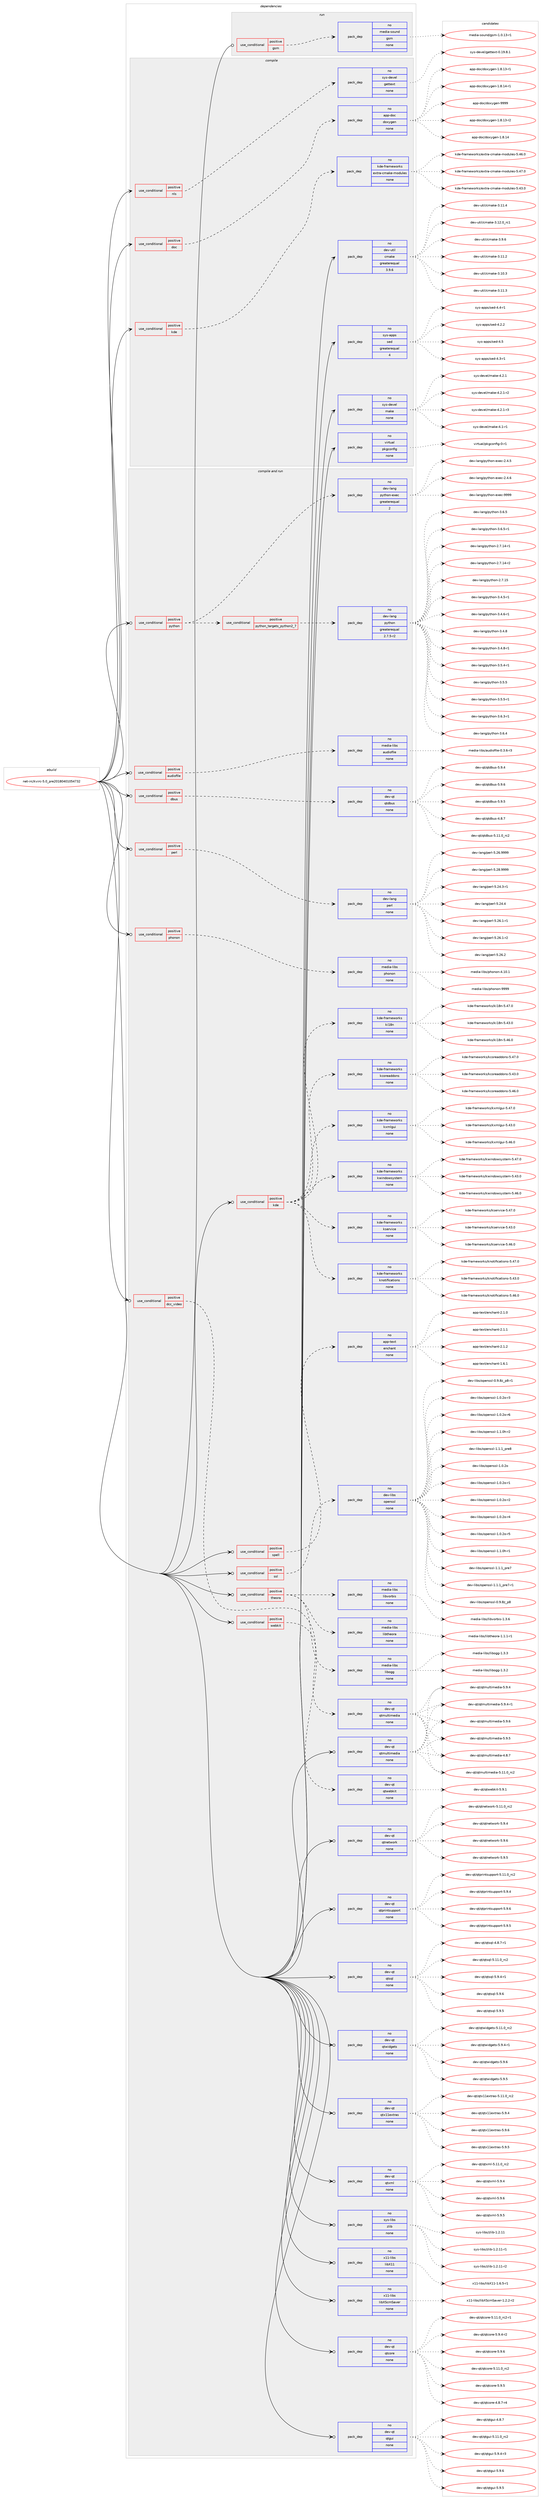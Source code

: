 digraph prolog {

# *************
# Graph options
# *************

newrank=true;
concentrate=true;
compound=true;
graph [rankdir=LR,fontname=Helvetica,fontsize=10,ranksep=1.5];#, ranksep=2.5, nodesep=0.2];
edge  [arrowhead=vee];
node  [fontname=Helvetica,fontsize=10];

# **********
# The ebuild
# **********

subgraph cluster_leftcol {
color=gray;
rank=same;
label=<<i>ebuild</i>>;
id [label="net-irc/kvirc-5.0_pre20180401054732", color=red, width=4, href="../net-irc/kvirc-5.0_pre20180401054732.svg"];
}

# ****************
# The dependencies
# ****************

subgraph cluster_midcol {
color=gray;
label=<<i>dependencies</i>>;
subgraph cluster_compile {
fillcolor="#eeeeee";
style=filled;
label=<<i>compile</i>>;
subgraph cond13 {
dependency52 [label=<<TABLE BORDER="0" CELLBORDER="1" CELLSPACING="0" CELLPADDING="4"><TR><TD ROWSPAN="3" CELLPADDING="10">use_conditional</TD></TR><TR><TD>positive</TD></TR><TR><TD>doc</TD></TR></TABLE>>, shape=none, color=red];
subgraph pack40 {
dependency53 [label=<<TABLE BORDER="0" CELLBORDER="1" CELLSPACING="0" CELLPADDING="4" WIDTH="220"><TR><TD ROWSPAN="6" CELLPADDING="30">pack_dep</TD></TR><TR><TD WIDTH="110">no</TD></TR><TR><TD>app-doc</TD></TR><TR><TD>doxygen</TD></TR><TR><TD>none</TD></TR><TR><TD></TD></TR></TABLE>>, shape=none, color=blue];
}
dependency52:e -> dependency53:w [weight=20,style="dashed",arrowhead="vee"];
}
id:e -> dependency52:w [weight=20,style="solid",arrowhead="vee"];
subgraph cond14 {
dependency54 [label=<<TABLE BORDER="0" CELLBORDER="1" CELLSPACING="0" CELLPADDING="4"><TR><TD ROWSPAN="3" CELLPADDING="10">use_conditional</TD></TR><TR><TD>positive</TD></TR><TR><TD>kde</TD></TR></TABLE>>, shape=none, color=red];
subgraph pack41 {
dependency55 [label=<<TABLE BORDER="0" CELLBORDER="1" CELLSPACING="0" CELLPADDING="4" WIDTH="220"><TR><TD ROWSPAN="6" CELLPADDING="30">pack_dep</TD></TR><TR><TD WIDTH="110">no</TD></TR><TR><TD>kde-frameworks</TD></TR><TR><TD>extra-cmake-modules</TD></TR><TR><TD>none</TD></TR><TR><TD></TD></TR></TABLE>>, shape=none, color=blue];
}
dependency54:e -> dependency55:w [weight=20,style="dashed",arrowhead="vee"];
}
id:e -> dependency54:w [weight=20,style="solid",arrowhead="vee"];
subgraph cond15 {
dependency56 [label=<<TABLE BORDER="0" CELLBORDER="1" CELLSPACING="0" CELLPADDING="4"><TR><TD ROWSPAN="3" CELLPADDING="10">use_conditional</TD></TR><TR><TD>positive</TD></TR><TR><TD>nls</TD></TR></TABLE>>, shape=none, color=red];
subgraph pack42 {
dependency57 [label=<<TABLE BORDER="0" CELLBORDER="1" CELLSPACING="0" CELLPADDING="4" WIDTH="220"><TR><TD ROWSPAN="6" CELLPADDING="30">pack_dep</TD></TR><TR><TD WIDTH="110">no</TD></TR><TR><TD>sys-devel</TD></TR><TR><TD>gettext</TD></TR><TR><TD>none</TD></TR><TR><TD></TD></TR></TABLE>>, shape=none, color=blue];
}
dependency56:e -> dependency57:w [weight=20,style="dashed",arrowhead="vee"];
}
id:e -> dependency56:w [weight=20,style="solid",arrowhead="vee"];
subgraph pack43 {
dependency58 [label=<<TABLE BORDER="0" CELLBORDER="1" CELLSPACING="0" CELLPADDING="4" WIDTH="220"><TR><TD ROWSPAN="6" CELLPADDING="30">pack_dep</TD></TR><TR><TD WIDTH="110">no</TD></TR><TR><TD>dev-util</TD></TR><TR><TD>cmake</TD></TR><TR><TD>greaterequal</TD></TR><TR><TD>3.9.6</TD></TR></TABLE>>, shape=none, color=blue];
}
id:e -> dependency58:w [weight=20,style="solid",arrowhead="vee"];
subgraph pack44 {
dependency59 [label=<<TABLE BORDER="0" CELLBORDER="1" CELLSPACING="0" CELLPADDING="4" WIDTH="220"><TR><TD ROWSPAN="6" CELLPADDING="30">pack_dep</TD></TR><TR><TD WIDTH="110">no</TD></TR><TR><TD>sys-apps</TD></TR><TR><TD>sed</TD></TR><TR><TD>greaterequal</TD></TR><TR><TD>4</TD></TR></TABLE>>, shape=none, color=blue];
}
id:e -> dependency59:w [weight=20,style="solid",arrowhead="vee"];
subgraph pack45 {
dependency60 [label=<<TABLE BORDER="0" CELLBORDER="1" CELLSPACING="0" CELLPADDING="4" WIDTH="220"><TR><TD ROWSPAN="6" CELLPADDING="30">pack_dep</TD></TR><TR><TD WIDTH="110">no</TD></TR><TR><TD>sys-devel</TD></TR><TR><TD>make</TD></TR><TR><TD>none</TD></TR><TR><TD></TD></TR></TABLE>>, shape=none, color=blue];
}
id:e -> dependency60:w [weight=20,style="solid",arrowhead="vee"];
subgraph pack46 {
dependency61 [label=<<TABLE BORDER="0" CELLBORDER="1" CELLSPACING="0" CELLPADDING="4" WIDTH="220"><TR><TD ROWSPAN="6" CELLPADDING="30">pack_dep</TD></TR><TR><TD WIDTH="110">no</TD></TR><TR><TD>virtual</TD></TR><TR><TD>pkgconfig</TD></TR><TR><TD>none</TD></TR><TR><TD></TD></TR></TABLE>>, shape=none, color=blue];
}
id:e -> dependency61:w [weight=20,style="solid",arrowhead="vee"];
}
subgraph cluster_compileandrun {
fillcolor="#eeeeee";
style=filled;
label=<<i>compile and run</i>>;
subgraph cond16 {
dependency62 [label=<<TABLE BORDER="0" CELLBORDER="1" CELLSPACING="0" CELLPADDING="4"><TR><TD ROWSPAN="3" CELLPADDING="10">use_conditional</TD></TR><TR><TD>positive</TD></TR><TR><TD>audiofile</TD></TR></TABLE>>, shape=none, color=red];
subgraph pack47 {
dependency63 [label=<<TABLE BORDER="0" CELLBORDER="1" CELLSPACING="0" CELLPADDING="4" WIDTH="220"><TR><TD ROWSPAN="6" CELLPADDING="30">pack_dep</TD></TR><TR><TD WIDTH="110">no</TD></TR><TR><TD>media-libs</TD></TR><TR><TD>audiofile</TD></TR><TR><TD>none</TD></TR><TR><TD></TD></TR></TABLE>>, shape=none, color=blue];
}
dependency62:e -> dependency63:w [weight=20,style="dashed",arrowhead="vee"];
}
id:e -> dependency62:w [weight=20,style="solid",arrowhead="odotvee"];
subgraph cond17 {
dependency64 [label=<<TABLE BORDER="0" CELLBORDER="1" CELLSPACING="0" CELLPADDING="4"><TR><TD ROWSPAN="3" CELLPADDING="10">use_conditional</TD></TR><TR><TD>positive</TD></TR><TR><TD>dbus</TD></TR></TABLE>>, shape=none, color=red];
subgraph pack48 {
dependency65 [label=<<TABLE BORDER="0" CELLBORDER="1" CELLSPACING="0" CELLPADDING="4" WIDTH="220"><TR><TD ROWSPAN="6" CELLPADDING="30">pack_dep</TD></TR><TR><TD WIDTH="110">no</TD></TR><TR><TD>dev-qt</TD></TR><TR><TD>qtdbus</TD></TR><TR><TD>none</TD></TR><TR><TD></TD></TR></TABLE>>, shape=none, color=blue];
}
dependency64:e -> dependency65:w [weight=20,style="dashed",arrowhead="vee"];
}
id:e -> dependency64:w [weight=20,style="solid",arrowhead="odotvee"];
subgraph cond18 {
dependency66 [label=<<TABLE BORDER="0" CELLBORDER="1" CELLSPACING="0" CELLPADDING="4"><TR><TD ROWSPAN="3" CELLPADDING="10">use_conditional</TD></TR><TR><TD>positive</TD></TR><TR><TD>dcc_video</TD></TR></TABLE>>, shape=none, color=red];
subgraph pack49 {
dependency67 [label=<<TABLE BORDER="0" CELLBORDER="1" CELLSPACING="0" CELLPADDING="4" WIDTH="220"><TR><TD ROWSPAN="6" CELLPADDING="30">pack_dep</TD></TR><TR><TD WIDTH="110">no</TD></TR><TR><TD>dev-qt</TD></TR><TR><TD>qtmultimedia</TD></TR><TR><TD>none</TD></TR><TR><TD></TD></TR></TABLE>>, shape=none, color=blue];
}
dependency66:e -> dependency67:w [weight=20,style="dashed",arrowhead="vee"];
}
id:e -> dependency66:w [weight=20,style="solid",arrowhead="odotvee"];
subgraph cond19 {
dependency68 [label=<<TABLE BORDER="0" CELLBORDER="1" CELLSPACING="0" CELLPADDING="4"><TR><TD ROWSPAN="3" CELLPADDING="10">use_conditional</TD></TR><TR><TD>positive</TD></TR><TR><TD>kde</TD></TR></TABLE>>, shape=none, color=red];
subgraph pack50 {
dependency69 [label=<<TABLE BORDER="0" CELLBORDER="1" CELLSPACING="0" CELLPADDING="4" WIDTH="220"><TR><TD ROWSPAN="6" CELLPADDING="30">pack_dep</TD></TR><TR><TD WIDTH="110">no</TD></TR><TR><TD>kde-frameworks</TD></TR><TR><TD>kcoreaddons</TD></TR><TR><TD>none</TD></TR><TR><TD></TD></TR></TABLE>>, shape=none, color=blue];
}
dependency68:e -> dependency69:w [weight=20,style="dashed",arrowhead="vee"];
subgraph pack51 {
dependency70 [label=<<TABLE BORDER="0" CELLBORDER="1" CELLSPACING="0" CELLPADDING="4" WIDTH="220"><TR><TD ROWSPAN="6" CELLPADDING="30">pack_dep</TD></TR><TR><TD WIDTH="110">no</TD></TR><TR><TD>kde-frameworks</TD></TR><TR><TD>ki18n</TD></TR><TR><TD>none</TD></TR><TR><TD></TD></TR></TABLE>>, shape=none, color=blue];
}
dependency68:e -> dependency70:w [weight=20,style="dashed",arrowhead="vee"];
subgraph pack52 {
dependency71 [label=<<TABLE BORDER="0" CELLBORDER="1" CELLSPACING="0" CELLPADDING="4" WIDTH="220"><TR><TD ROWSPAN="6" CELLPADDING="30">pack_dep</TD></TR><TR><TD WIDTH="110">no</TD></TR><TR><TD>kde-frameworks</TD></TR><TR><TD>knotifications</TD></TR><TR><TD>none</TD></TR><TR><TD></TD></TR></TABLE>>, shape=none, color=blue];
}
dependency68:e -> dependency71:w [weight=20,style="dashed",arrowhead="vee"];
subgraph pack53 {
dependency72 [label=<<TABLE BORDER="0" CELLBORDER="1" CELLSPACING="0" CELLPADDING="4" WIDTH="220"><TR><TD ROWSPAN="6" CELLPADDING="30">pack_dep</TD></TR><TR><TD WIDTH="110">no</TD></TR><TR><TD>kde-frameworks</TD></TR><TR><TD>kservice</TD></TR><TR><TD>none</TD></TR><TR><TD></TD></TR></TABLE>>, shape=none, color=blue];
}
dependency68:e -> dependency72:w [weight=20,style="dashed",arrowhead="vee"];
subgraph pack54 {
dependency73 [label=<<TABLE BORDER="0" CELLBORDER="1" CELLSPACING="0" CELLPADDING="4" WIDTH="220"><TR><TD ROWSPAN="6" CELLPADDING="30">pack_dep</TD></TR><TR><TD WIDTH="110">no</TD></TR><TR><TD>kde-frameworks</TD></TR><TR><TD>kwindowsystem</TD></TR><TR><TD>none</TD></TR><TR><TD></TD></TR></TABLE>>, shape=none, color=blue];
}
dependency68:e -> dependency73:w [weight=20,style="dashed",arrowhead="vee"];
subgraph pack55 {
dependency74 [label=<<TABLE BORDER="0" CELLBORDER="1" CELLSPACING="0" CELLPADDING="4" WIDTH="220"><TR><TD ROWSPAN="6" CELLPADDING="30">pack_dep</TD></TR><TR><TD WIDTH="110">no</TD></TR><TR><TD>kde-frameworks</TD></TR><TR><TD>kxmlgui</TD></TR><TR><TD>none</TD></TR><TR><TD></TD></TR></TABLE>>, shape=none, color=blue];
}
dependency68:e -> dependency74:w [weight=20,style="dashed",arrowhead="vee"];
}
id:e -> dependency68:w [weight=20,style="solid",arrowhead="odotvee"];
subgraph cond20 {
dependency75 [label=<<TABLE BORDER="0" CELLBORDER="1" CELLSPACING="0" CELLPADDING="4"><TR><TD ROWSPAN="3" CELLPADDING="10">use_conditional</TD></TR><TR><TD>positive</TD></TR><TR><TD>perl</TD></TR></TABLE>>, shape=none, color=red];
subgraph pack56 {
dependency76 [label=<<TABLE BORDER="0" CELLBORDER="1" CELLSPACING="0" CELLPADDING="4" WIDTH="220"><TR><TD ROWSPAN="6" CELLPADDING="30">pack_dep</TD></TR><TR><TD WIDTH="110">no</TD></TR><TR><TD>dev-lang</TD></TR><TR><TD>perl</TD></TR><TR><TD>none</TD></TR><TR><TD></TD></TR></TABLE>>, shape=none, color=blue];
}
dependency75:e -> dependency76:w [weight=20,style="dashed",arrowhead="vee"];
}
id:e -> dependency75:w [weight=20,style="solid",arrowhead="odotvee"];
subgraph cond21 {
dependency77 [label=<<TABLE BORDER="0" CELLBORDER="1" CELLSPACING="0" CELLPADDING="4"><TR><TD ROWSPAN="3" CELLPADDING="10">use_conditional</TD></TR><TR><TD>positive</TD></TR><TR><TD>phonon</TD></TR></TABLE>>, shape=none, color=red];
subgraph pack57 {
dependency78 [label=<<TABLE BORDER="0" CELLBORDER="1" CELLSPACING="0" CELLPADDING="4" WIDTH="220"><TR><TD ROWSPAN="6" CELLPADDING="30">pack_dep</TD></TR><TR><TD WIDTH="110">no</TD></TR><TR><TD>media-libs</TD></TR><TR><TD>phonon</TD></TR><TR><TD>none</TD></TR><TR><TD></TD></TR></TABLE>>, shape=none, color=blue];
}
dependency77:e -> dependency78:w [weight=20,style="dashed",arrowhead="vee"];
}
id:e -> dependency77:w [weight=20,style="solid",arrowhead="odotvee"];
subgraph cond22 {
dependency79 [label=<<TABLE BORDER="0" CELLBORDER="1" CELLSPACING="0" CELLPADDING="4"><TR><TD ROWSPAN="3" CELLPADDING="10">use_conditional</TD></TR><TR><TD>positive</TD></TR><TR><TD>python</TD></TR></TABLE>>, shape=none, color=red];
subgraph cond23 {
dependency80 [label=<<TABLE BORDER="0" CELLBORDER="1" CELLSPACING="0" CELLPADDING="4"><TR><TD ROWSPAN="3" CELLPADDING="10">use_conditional</TD></TR><TR><TD>positive</TD></TR><TR><TD>python_targets_python2_7</TD></TR></TABLE>>, shape=none, color=red];
subgraph pack58 {
dependency81 [label=<<TABLE BORDER="0" CELLBORDER="1" CELLSPACING="0" CELLPADDING="4" WIDTH="220"><TR><TD ROWSPAN="6" CELLPADDING="30">pack_dep</TD></TR><TR><TD WIDTH="110">no</TD></TR><TR><TD>dev-lang</TD></TR><TR><TD>python</TD></TR><TR><TD>greaterequal</TD></TR><TR><TD>2.7.5-r2</TD></TR></TABLE>>, shape=none, color=blue];
}
dependency80:e -> dependency81:w [weight=20,style="dashed",arrowhead="vee"];
}
dependency79:e -> dependency80:w [weight=20,style="dashed",arrowhead="vee"];
subgraph pack59 {
dependency82 [label=<<TABLE BORDER="0" CELLBORDER="1" CELLSPACING="0" CELLPADDING="4" WIDTH="220"><TR><TD ROWSPAN="6" CELLPADDING="30">pack_dep</TD></TR><TR><TD WIDTH="110">no</TD></TR><TR><TD>dev-lang</TD></TR><TR><TD>python-exec</TD></TR><TR><TD>greaterequal</TD></TR><TR><TD>2</TD></TR></TABLE>>, shape=none, color=blue];
}
dependency79:e -> dependency82:w [weight=20,style="dashed",arrowhead="vee"];
}
id:e -> dependency79:w [weight=20,style="solid",arrowhead="odotvee"];
subgraph cond24 {
dependency83 [label=<<TABLE BORDER="0" CELLBORDER="1" CELLSPACING="0" CELLPADDING="4"><TR><TD ROWSPAN="3" CELLPADDING="10">use_conditional</TD></TR><TR><TD>positive</TD></TR><TR><TD>spell</TD></TR></TABLE>>, shape=none, color=red];
subgraph pack60 {
dependency84 [label=<<TABLE BORDER="0" CELLBORDER="1" CELLSPACING="0" CELLPADDING="4" WIDTH="220"><TR><TD ROWSPAN="6" CELLPADDING="30">pack_dep</TD></TR><TR><TD WIDTH="110">no</TD></TR><TR><TD>app-text</TD></TR><TR><TD>enchant</TD></TR><TR><TD>none</TD></TR><TR><TD></TD></TR></TABLE>>, shape=none, color=blue];
}
dependency83:e -> dependency84:w [weight=20,style="dashed",arrowhead="vee"];
}
id:e -> dependency83:w [weight=20,style="solid",arrowhead="odotvee"];
subgraph cond25 {
dependency85 [label=<<TABLE BORDER="0" CELLBORDER="1" CELLSPACING="0" CELLPADDING="4"><TR><TD ROWSPAN="3" CELLPADDING="10">use_conditional</TD></TR><TR><TD>positive</TD></TR><TR><TD>ssl</TD></TR></TABLE>>, shape=none, color=red];
subgraph pack61 {
dependency86 [label=<<TABLE BORDER="0" CELLBORDER="1" CELLSPACING="0" CELLPADDING="4" WIDTH="220"><TR><TD ROWSPAN="6" CELLPADDING="30">pack_dep</TD></TR><TR><TD WIDTH="110">no</TD></TR><TR><TD>dev-libs</TD></TR><TR><TD>openssl</TD></TR><TR><TD>none</TD></TR><TR><TD></TD></TR></TABLE>>, shape=none, color=blue];
}
dependency85:e -> dependency86:w [weight=20,style="dashed",arrowhead="vee"];
}
id:e -> dependency85:w [weight=20,style="solid",arrowhead="odotvee"];
subgraph cond26 {
dependency87 [label=<<TABLE BORDER="0" CELLBORDER="1" CELLSPACING="0" CELLPADDING="4"><TR><TD ROWSPAN="3" CELLPADDING="10">use_conditional</TD></TR><TR><TD>positive</TD></TR><TR><TD>theora</TD></TR></TABLE>>, shape=none, color=red];
subgraph pack62 {
dependency88 [label=<<TABLE BORDER="0" CELLBORDER="1" CELLSPACING="0" CELLPADDING="4" WIDTH="220"><TR><TD ROWSPAN="6" CELLPADDING="30">pack_dep</TD></TR><TR><TD WIDTH="110">no</TD></TR><TR><TD>media-libs</TD></TR><TR><TD>libogg</TD></TR><TR><TD>none</TD></TR><TR><TD></TD></TR></TABLE>>, shape=none, color=blue];
}
dependency87:e -> dependency88:w [weight=20,style="dashed",arrowhead="vee"];
subgraph pack63 {
dependency89 [label=<<TABLE BORDER="0" CELLBORDER="1" CELLSPACING="0" CELLPADDING="4" WIDTH="220"><TR><TD ROWSPAN="6" CELLPADDING="30">pack_dep</TD></TR><TR><TD WIDTH="110">no</TD></TR><TR><TD>media-libs</TD></TR><TR><TD>libtheora</TD></TR><TR><TD>none</TD></TR><TR><TD></TD></TR></TABLE>>, shape=none, color=blue];
}
dependency87:e -> dependency89:w [weight=20,style="dashed",arrowhead="vee"];
subgraph pack64 {
dependency90 [label=<<TABLE BORDER="0" CELLBORDER="1" CELLSPACING="0" CELLPADDING="4" WIDTH="220"><TR><TD ROWSPAN="6" CELLPADDING="30">pack_dep</TD></TR><TR><TD WIDTH="110">no</TD></TR><TR><TD>media-libs</TD></TR><TR><TD>libvorbis</TD></TR><TR><TD>none</TD></TR><TR><TD></TD></TR></TABLE>>, shape=none, color=blue];
}
dependency87:e -> dependency90:w [weight=20,style="dashed",arrowhead="vee"];
}
id:e -> dependency87:w [weight=20,style="solid",arrowhead="odotvee"];
subgraph cond27 {
dependency91 [label=<<TABLE BORDER="0" CELLBORDER="1" CELLSPACING="0" CELLPADDING="4"><TR><TD ROWSPAN="3" CELLPADDING="10">use_conditional</TD></TR><TR><TD>positive</TD></TR><TR><TD>webkit</TD></TR></TABLE>>, shape=none, color=red];
subgraph pack65 {
dependency92 [label=<<TABLE BORDER="0" CELLBORDER="1" CELLSPACING="0" CELLPADDING="4" WIDTH="220"><TR><TD ROWSPAN="6" CELLPADDING="30">pack_dep</TD></TR><TR><TD WIDTH="110">no</TD></TR><TR><TD>dev-qt</TD></TR><TR><TD>qtwebkit</TD></TR><TR><TD>none</TD></TR><TR><TD></TD></TR></TABLE>>, shape=none, color=blue];
}
dependency91:e -> dependency92:w [weight=20,style="dashed",arrowhead="vee"];
}
id:e -> dependency91:w [weight=20,style="solid",arrowhead="odotvee"];
subgraph pack66 {
dependency93 [label=<<TABLE BORDER="0" CELLBORDER="1" CELLSPACING="0" CELLPADDING="4" WIDTH="220"><TR><TD ROWSPAN="6" CELLPADDING="30">pack_dep</TD></TR><TR><TD WIDTH="110">no</TD></TR><TR><TD>dev-qt</TD></TR><TR><TD>qtcore</TD></TR><TR><TD>none</TD></TR><TR><TD></TD></TR></TABLE>>, shape=none, color=blue];
}
id:e -> dependency93:w [weight=20,style="solid",arrowhead="odotvee"];
subgraph pack67 {
dependency94 [label=<<TABLE BORDER="0" CELLBORDER="1" CELLSPACING="0" CELLPADDING="4" WIDTH="220"><TR><TD ROWSPAN="6" CELLPADDING="30">pack_dep</TD></TR><TR><TD WIDTH="110">no</TD></TR><TR><TD>dev-qt</TD></TR><TR><TD>qtgui</TD></TR><TR><TD>none</TD></TR><TR><TD></TD></TR></TABLE>>, shape=none, color=blue];
}
id:e -> dependency94:w [weight=20,style="solid",arrowhead="odotvee"];
subgraph pack68 {
dependency95 [label=<<TABLE BORDER="0" CELLBORDER="1" CELLSPACING="0" CELLPADDING="4" WIDTH="220"><TR><TD ROWSPAN="6" CELLPADDING="30">pack_dep</TD></TR><TR><TD WIDTH="110">no</TD></TR><TR><TD>dev-qt</TD></TR><TR><TD>qtmultimedia</TD></TR><TR><TD>none</TD></TR><TR><TD></TD></TR></TABLE>>, shape=none, color=blue];
}
id:e -> dependency95:w [weight=20,style="solid",arrowhead="odotvee"];
subgraph pack69 {
dependency96 [label=<<TABLE BORDER="0" CELLBORDER="1" CELLSPACING="0" CELLPADDING="4" WIDTH="220"><TR><TD ROWSPAN="6" CELLPADDING="30">pack_dep</TD></TR><TR><TD WIDTH="110">no</TD></TR><TR><TD>dev-qt</TD></TR><TR><TD>qtnetwork</TD></TR><TR><TD>none</TD></TR><TR><TD></TD></TR></TABLE>>, shape=none, color=blue];
}
id:e -> dependency96:w [weight=20,style="solid",arrowhead="odotvee"];
subgraph pack70 {
dependency97 [label=<<TABLE BORDER="0" CELLBORDER="1" CELLSPACING="0" CELLPADDING="4" WIDTH="220"><TR><TD ROWSPAN="6" CELLPADDING="30">pack_dep</TD></TR><TR><TD WIDTH="110">no</TD></TR><TR><TD>dev-qt</TD></TR><TR><TD>qtprintsupport</TD></TR><TR><TD>none</TD></TR><TR><TD></TD></TR></TABLE>>, shape=none, color=blue];
}
id:e -> dependency97:w [weight=20,style="solid",arrowhead="odotvee"];
subgraph pack71 {
dependency98 [label=<<TABLE BORDER="0" CELLBORDER="1" CELLSPACING="0" CELLPADDING="4" WIDTH="220"><TR><TD ROWSPAN="6" CELLPADDING="30">pack_dep</TD></TR><TR><TD WIDTH="110">no</TD></TR><TR><TD>dev-qt</TD></TR><TR><TD>qtsql</TD></TR><TR><TD>none</TD></TR><TR><TD></TD></TR></TABLE>>, shape=none, color=blue];
}
id:e -> dependency98:w [weight=20,style="solid",arrowhead="odotvee"];
subgraph pack72 {
dependency99 [label=<<TABLE BORDER="0" CELLBORDER="1" CELLSPACING="0" CELLPADDING="4" WIDTH="220"><TR><TD ROWSPAN="6" CELLPADDING="30">pack_dep</TD></TR><TR><TD WIDTH="110">no</TD></TR><TR><TD>dev-qt</TD></TR><TR><TD>qtwidgets</TD></TR><TR><TD>none</TD></TR><TR><TD></TD></TR></TABLE>>, shape=none, color=blue];
}
id:e -> dependency99:w [weight=20,style="solid",arrowhead="odotvee"];
subgraph pack73 {
dependency100 [label=<<TABLE BORDER="0" CELLBORDER="1" CELLSPACING="0" CELLPADDING="4" WIDTH="220"><TR><TD ROWSPAN="6" CELLPADDING="30">pack_dep</TD></TR><TR><TD WIDTH="110">no</TD></TR><TR><TD>dev-qt</TD></TR><TR><TD>qtx11extras</TD></TR><TR><TD>none</TD></TR><TR><TD></TD></TR></TABLE>>, shape=none, color=blue];
}
id:e -> dependency100:w [weight=20,style="solid",arrowhead="odotvee"];
subgraph pack74 {
dependency101 [label=<<TABLE BORDER="0" CELLBORDER="1" CELLSPACING="0" CELLPADDING="4" WIDTH="220"><TR><TD ROWSPAN="6" CELLPADDING="30">pack_dep</TD></TR><TR><TD WIDTH="110">no</TD></TR><TR><TD>dev-qt</TD></TR><TR><TD>qtxml</TD></TR><TR><TD>none</TD></TR><TR><TD></TD></TR></TABLE>>, shape=none, color=blue];
}
id:e -> dependency101:w [weight=20,style="solid",arrowhead="odotvee"];
subgraph pack75 {
dependency102 [label=<<TABLE BORDER="0" CELLBORDER="1" CELLSPACING="0" CELLPADDING="4" WIDTH="220"><TR><TD ROWSPAN="6" CELLPADDING="30">pack_dep</TD></TR><TR><TD WIDTH="110">no</TD></TR><TR><TD>sys-libs</TD></TR><TR><TD>zlib</TD></TR><TR><TD>none</TD></TR><TR><TD></TD></TR></TABLE>>, shape=none, color=blue];
}
id:e -> dependency102:w [weight=20,style="solid",arrowhead="odotvee"];
subgraph pack76 {
dependency103 [label=<<TABLE BORDER="0" CELLBORDER="1" CELLSPACING="0" CELLPADDING="4" WIDTH="220"><TR><TD ROWSPAN="6" CELLPADDING="30">pack_dep</TD></TR><TR><TD WIDTH="110">no</TD></TR><TR><TD>x11-libs</TD></TR><TR><TD>libX11</TD></TR><TR><TD>none</TD></TR><TR><TD></TD></TR></TABLE>>, shape=none, color=blue];
}
id:e -> dependency103:w [weight=20,style="solid",arrowhead="odotvee"];
subgraph pack77 {
dependency104 [label=<<TABLE BORDER="0" CELLBORDER="1" CELLSPACING="0" CELLPADDING="4" WIDTH="220"><TR><TD ROWSPAN="6" CELLPADDING="30">pack_dep</TD></TR><TR><TD WIDTH="110">no</TD></TR><TR><TD>x11-libs</TD></TR><TR><TD>libXScrnSaver</TD></TR><TR><TD>none</TD></TR><TR><TD></TD></TR></TABLE>>, shape=none, color=blue];
}
id:e -> dependency104:w [weight=20,style="solid",arrowhead="odotvee"];
}
subgraph cluster_run {
fillcolor="#eeeeee";
style=filled;
label=<<i>run</i>>;
subgraph cond28 {
dependency105 [label=<<TABLE BORDER="0" CELLBORDER="1" CELLSPACING="0" CELLPADDING="4"><TR><TD ROWSPAN="3" CELLPADDING="10">use_conditional</TD></TR><TR><TD>positive</TD></TR><TR><TD>gsm</TD></TR></TABLE>>, shape=none, color=red];
subgraph pack78 {
dependency106 [label=<<TABLE BORDER="0" CELLBORDER="1" CELLSPACING="0" CELLPADDING="4" WIDTH="220"><TR><TD ROWSPAN="6" CELLPADDING="30">pack_dep</TD></TR><TR><TD WIDTH="110">no</TD></TR><TR><TD>media-sound</TD></TR><TR><TD>gsm</TD></TR><TR><TD>none</TD></TR><TR><TD></TD></TR></TABLE>>, shape=none, color=blue];
}
dependency105:e -> dependency106:w [weight=20,style="dashed",arrowhead="vee"];
}
id:e -> dependency105:w [weight=20,style="solid",arrowhead="odot"];
}
}

# **************
# The candidates
# **************

subgraph cluster_choices {
rank=same;
color=gray;
label=<<i>candidates</i>>;

subgraph choice40 {
color=black;
nodesep=1;
choice97112112451001119947100111120121103101110454946564649514511450 [label="app-doc/doxygen-1.8.13-r2", color=red, width=4,href="../app-doc/doxygen-1.8.13-r2.svg"];
choice9711211245100111994710011112012110310111045494656464952 [label="app-doc/doxygen-1.8.14", color=red, width=4,href="../app-doc/doxygen-1.8.14.svg"];
choice97112112451001119947100111120121103101110454946564649514511449 [label="app-doc/doxygen-1.8.13-r1", color=red, width=4,href="../app-doc/doxygen-1.8.13-r1.svg"];
choice97112112451001119947100111120121103101110454946564649524511449 [label="app-doc/doxygen-1.8.14-r1", color=red, width=4,href="../app-doc/doxygen-1.8.14-r1.svg"];
choice971121124510011199471001111201211031011104557575757 [label="app-doc/doxygen-9999", color=red, width=4,href="../app-doc/doxygen-9999.svg"];
dependency53:e -> choice97112112451001119947100111120121103101110454946564649514511450:w [style=dotted,weight="100"];
dependency53:e -> choice9711211245100111994710011112012110310111045494656464952:w [style=dotted,weight="100"];
dependency53:e -> choice97112112451001119947100111120121103101110454946564649514511449:w [style=dotted,weight="100"];
dependency53:e -> choice97112112451001119947100111120121103101110454946564649524511449:w [style=dotted,weight="100"];
dependency53:e -> choice971121124510011199471001111201211031011104557575757:w [style=dotted,weight="100"];
}
subgraph choice41 {
color=black;
nodesep=1;
choice107100101451021149710910111911111410711547101120116114974599109971071014510911110011710810111545534652514648 [label="kde-frameworks/extra-cmake-modules-5.43.0", color=red, width=4,href="../kde-frameworks/extra-cmake-modules-5.43.0.svg"];
choice107100101451021149710910111911111410711547101120116114974599109971071014510911110011710810111545534652544648 [label="kde-frameworks/extra-cmake-modules-5.46.0", color=red, width=4,href="../kde-frameworks/extra-cmake-modules-5.46.0.svg"];
choice107100101451021149710910111911111410711547101120116114974599109971071014510911110011710810111545534652554648 [label="kde-frameworks/extra-cmake-modules-5.47.0", color=red, width=4,href="../kde-frameworks/extra-cmake-modules-5.47.0.svg"];
dependency55:e -> choice107100101451021149710910111911111410711547101120116114974599109971071014510911110011710810111545534652514648:w [style=dotted,weight="100"];
dependency55:e -> choice107100101451021149710910111911111410711547101120116114974599109971071014510911110011710810111545534652544648:w [style=dotted,weight="100"];
dependency55:e -> choice107100101451021149710910111911111410711547101120116114974599109971071014510911110011710810111545534652554648:w [style=dotted,weight="100"];
}
subgraph choice42 {
color=black;
nodesep=1;
choice1151211154510010111810110847103101116116101120116454846495746564649 [label="sys-devel/gettext-0.19.8.1", color=red, width=4,href="../sys-devel/gettext-0.19.8.1.svg"];
dependency57:e -> choice1151211154510010111810110847103101116116101120116454846495746564649:w [style=dotted,weight="100"];
}
subgraph choice43 {
color=black;
nodesep=1;
choice1001011184511711610510847991099710710145514649494650 [label="dev-util/cmake-3.11.2", color=red, width=4,href="../dev-util/cmake-3.11.2.svg"];
choice1001011184511711610510847991099710710145514649484651 [label="dev-util/cmake-3.10.3", color=red, width=4,href="../dev-util/cmake-3.10.3.svg"];
choice1001011184511711610510847991099710710145514649494651 [label="dev-util/cmake-3.11.3", color=red, width=4,href="../dev-util/cmake-3.11.3.svg"];
choice1001011184511711610510847991099710710145514649494652 [label="dev-util/cmake-3.11.4", color=red, width=4,href="../dev-util/cmake-3.11.4.svg"];
choice1001011184511711610510847991099710710145514649504648951149949 [label="dev-util/cmake-3.12.0_rc1", color=red, width=4,href="../dev-util/cmake-3.12.0_rc1.svg"];
choice10010111845117116105108479910997107101455146574654 [label="dev-util/cmake-3.9.6", color=red, width=4,href="../dev-util/cmake-3.9.6.svg"];
dependency58:e -> choice1001011184511711610510847991099710710145514649494650:w [style=dotted,weight="100"];
dependency58:e -> choice1001011184511711610510847991099710710145514649484651:w [style=dotted,weight="100"];
dependency58:e -> choice1001011184511711610510847991099710710145514649494651:w [style=dotted,weight="100"];
dependency58:e -> choice1001011184511711610510847991099710710145514649494652:w [style=dotted,weight="100"];
dependency58:e -> choice1001011184511711610510847991099710710145514649504648951149949:w [style=dotted,weight="100"];
dependency58:e -> choice10010111845117116105108479910997107101455146574654:w [style=dotted,weight="100"];
}
subgraph choice44 {
color=black;
nodesep=1;
choice115121115459711211211547115101100455246514511449 [label="sys-apps/sed-4.3-r1", color=red, width=4,href="../sys-apps/sed-4.3-r1.svg"];
choice115121115459711211211547115101100455246524511449 [label="sys-apps/sed-4.4-r1", color=red, width=4,href="../sys-apps/sed-4.4-r1.svg"];
choice115121115459711211211547115101100455246504650 [label="sys-apps/sed-4.2.2", color=red, width=4,href="../sys-apps/sed-4.2.2.svg"];
choice11512111545971121121154711510110045524653 [label="sys-apps/sed-4.5", color=red, width=4,href="../sys-apps/sed-4.5.svg"];
dependency59:e -> choice115121115459711211211547115101100455246514511449:w [style=dotted,weight="100"];
dependency59:e -> choice115121115459711211211547115101100455246524511449:w [style=dotted,weight="100"];
dependency59:e -> choice115121115459711211211547115101100455246504650:w [style=dotted,weight="100"];
dependency59:e -> choice11512111545971121121154711510110045524653:w [style=dotted,weight="100"];
}
subgraph choice45 {
color=black;
nodesep=1;
choice115121115451001011181011084710997107101455246494511449 [label="sys-devel/make-4.1-r1", color=red, width=4,href="../sys-devel/make-4.1-r1.svg"];
choice115121115451001011181011084710997107101455246504649 [label="sys-devel/make-4.2.1", color=red, width=4,href="../sys-devel/make-4.2.1.svg"];
choice1151211154510010111810110847109971071014552465046494511450 [label="sys-devel/make-4.2.1-r2", color=red, width=4,href="../sys-devel/make-4.2.1-r2.svg"];
choice1151211154510010111810110847109971071014552465046494511451 [label="sys-devel/make-4.2.1-r3", color=red, width=4,href="../sys-devel/make-4.2.1-r3.svg"];
dependency60:e -> choice115121115451001011181011084710997107101455246494511449:w [style=dotted,weight="100"];
dependency60:e -> choice115121115451001011181011084710997107101455246504649:w [style=dotted,weight="100"];
dependency60:e -> choice1151211154510010111810110847109971071014552465046494511450:w [style=dotted,weight="100"];
dependency60:e -> choice1151211154510010111810110847109971071014552465046494511451:w [style=dotted,weight="100"];
}
subgraph choice46 {
color=black;
nodesep=1;
choice11810511411611797108471121071039911111010210510345484511449 [label="virtual/pkgconfig-0-r1", color=red, width=4,href="../virtual/pkgconfig-0-r1.svg"];
dependency61:e -> choice11810511411611797108471121071039911111010210510345484511449:w [style=dotted,weight="100"];
}
subgraph choice47 {
color=black;
nodesep=1;
choice10910110010597451081059811547971171001051111021051081014548465146544511451 [label="media-libs/audiofile-0.3.6-r3", color=red, width=4,href="../media-libs/audiofile-0.3.6-r3.svg"];
dependency63:e -> choice10910110010597451081059811547971171001051111021051081014548465146544511451:w [style=dotted,weight="100"];
}
subgraph choice48 {
color=black;
nodesep=1;
choice100101118451131164711311610098117115455346574653 [label="dev-qt/qtdbus-5.9.5", color=red, width=4,href="../dev-qt/qtdbus-5.9.5.svg"];
choice100101118451131164711311610098117115455246564655 [label="dev-qt/qtdbus-4.8.7", color=red, width=4,href="../dev-qt/qtdbus-4.8.7.svg"];
choice10010111845113116471131161009811711545534649494648951149950 [label="dev-qt/qtdbus-5.11.0_rc2", color=red, width=4,href="../dev-qt/qtdbus-5.11.0_rc2.svg"];
choice100101118451131164711311610098117115455346574652 [label="dev-qt/qtdbus-5.9.4", color=red, width=4,href="../dev-qt/qtdbus-5.9.4.svg"];
choice100101118451131164711311610098117115455346574654 [label="dev-qt/qtdbus-5.9.6", color=red, width=4,href="../dev-qt/qtdbus-5.9.6.svg"];
dependency65:e -> choice100101118451131164711311610098117115455346574653:w [style=dotted,weight="100"];
dependency65:e -> choice100101118451131164711311610098117115455246564655:w [style=dotted,weight="100"];
dependency65:e -> choice10010111845113116471131161009811711545534649494648951149950:w [style=dotted,weight="100"];
dependency65:e -> choice100101118451131164711311610098117115455346574652:w [style=dotted,weight="100"];
dependency65:e -> choice100101118451131164711311610098117115455346574654:w [style=dotted,weight="100"];
}
subgraph choice49 {
color=black;
nodesep=1;
choice100101118451131164711311610911710811610510910110010597455346574653 [label="dev-qt/qtmultimedia-5.9.5", color=red, width=4,href="../dev-qt/qtmultimedia-5.9.5.svg"];
choice100101118451131164711311610911710811610510910110010597455246564655 [label="dev-qt/qtmultimedia-4.8.7", color=red, width=4,href="../dev-qt/qtmultimedia-4.8.7.svg"];
choice10010111845113116471131161091171081161051091011001059745534649494648951149950 [label="dev-qt/qtmultimedia-5.11.0_rc2", color=red, width=4,href="../dev-qt/qtmultimedia-5.11.0_rc2.svg"];
choice100101118451131164711311610911710811610510910110010597455346574652 [label="dev-qt/qtmultimedia-5.9.4", color=red, width=4,href="../dev-qt/qtmultimedia-5.9.4.svg"];
choice1001011184511311647113116109117108116105109101100105974553465746524511449 [label="dev-qt/qtmultimedia-5.9.4-r1", color=red, width=4,href="../dev-qt/qtmultimedia-5.9.4-r1.svg"];
choice100101118451131164711311610911710811610510910110010597455346574654 [label="dev-qt/qtmultimedia-5.9.6", color=red, width=4,href="../dev-qt/qtmultimedia-5.9.6.svg"];
dependency67:e -> choice100101118451131164711311610911710811610510910110010597455346574653:w [style=dotted,weight="100"];
dependency67:e -> choice100101118451131164711311610911710811610510910110010597455246564655:w [style=dotted,weight="100"];
dependency67:e -> choice10010111845113116471131161091171081161051091011001059745534649494648951149950:w [style=dotted,weight="100"];
dependency67:e -> choice100101118451131164711311610911710811610510910110010597455346574652:w [style=dotted,weight="100"];
dependency67:e -> choice1001011184511311647113116109117108116105109101100105974553465746524511449:w [style=dotted,weight="100"];
dependency67:e -> choice100101118451131164711311610911710811610510910110010597455346574654:w [style=dotted,weight="100"];
}
subgraph choice50 {
color=black;
nodesep=1;
choice107100101451021149710910111911111410711547107991111141019710010011111011545534652514648 [label="kde-frameworks/kcoreaddons-5.43.0", color=red, width=4,href="../kde-frameworks/kcoreaddons-5.43.0.svg"];
choice107100101451021149710910111911111410711547107991111141019710010011111011545534652544648 [label="kde-frameworks/kcoreaddons-5.46.0", color=red, width=4,href="../kde-frameworks/kcoreaddons-5.46.0.svg"];
choice107100101451021149710910111911111410711547107991111141019710010011111011545534652554648 [label="kde-frameworks/kcoreaddons-5.47.0", color=red, width=4,href="../kde-frameworks/kcoreaddons-5.47.0.svg"];
dependency69:e -> choice107100101451021149710910111911111410711547107991111141019710010011111011545534652514648:w [style=dotted,weight="100"];
dependency69:e -> choice107100101451021149710910111911111410711547107991111141019710010011111011545534652544648:w [style=dotted,weight="100"];
dependency69:e -> choice107100101451021149710910111911111410711547107991111141019710010011111011545534652554648:w [style=dotted,weight="100"];
}
subgraph choice51 {
color=black;
nodesep=1;
choice107100101451021149710910111911111410711547107105495611045534652514648 [label="kde-frameworks/ki18n-5.43.0", color=red, width=4,href="../kde-frameworks/ki18n-5.43.0.svg"];
choice107100101451021149710910111911111410711547107105495611045534652544648 [label="kde-frameworks/ki18n-5.46.0", color=red, width=4,href="../kde-frameworks/ki18n-5.46.0.svg"];
choice107100101451021149710910111911111410711547107105495611045534652554648 [label="kde-frameworks/ki18n-5.47.0", color=red, width=4,href="../kde-frameworks/ki18n-5.47.0.svg"];
dependency70:e -> choice107100101451021149710910111911111410711547107105495611045534652514648:w [style=dotted,weight="100"];
dependency70:e -> choice107100101451021149710910111911111410711547107105495611045534652544648:w [style=dotted,weight="100"];
dependency70:e -> choice107100101451021149710910111911111410711547107105495611045534652554648:w [style=dotted,weight="100"];
}
subgraph choice52 {
color=black;
nodesep=1;
choice107100101451021149710910111911111410711547107110111116105102105999711610511111011545534652514648 [label="kde-frameworks/knotifications-5.43.0", color=red, width=4,href="../kde-frameworks/knotifications-5.43.0.svg"];
choice107100101451021149710910111911111410711547107110111116105102105999711610511111011545534652544648 [label="kde-frameworks/knotifications-5.46.0", color=red, width=4,href="../kde-frameworks/knotifications-5.46.0.svg"];
choice107100101451021149710910111911111410711547107110111116105102105999711610511111011545534652554648 [label="kde-frameworks/knotifications-5.47.0", color=red, width=4,href="../kde-frameworks/knotifications-5.47.0.svg"];
dependency71:e -> choice107100101451021149710910111911111410711547107110111116105102105999711610511111011545534652514648:w [style=dotted,weight="100"];
dependency71:e -> choice107100101451021149710910111911111410711547107110111116105102105999711610511111011545534652544648:w [style=dotted,weight="100"];
dependency71:e -> choice107100101451021149710910111911111410711547107110111116105102105999711610511111011545534652554648:w [style=dotted,weight="100"];
}
subgraph choice53 {
color=black;
nodesep=1;
choice1071001014510211497109101119111114107115471071151011141181059910145534652514648 [label="kde-frameworks/kservice-5.43.0", color=red, width=4,href="../kde-frameworks/kservice-5.43.0.svg"];
choice1071001014510211497109101119111114107115471071151011141181059910145534652544648 [label="kde-frameworks/kservice-5.46.0", color=red, width=4,href="../kde-frameworks/kservice-5.46.0.svg"];
choice1071001014510211497109101119111114107115471071151011141181059910145534652554648 [label="kde-frameworks/kservice-5.47.0", color=red, width=4,href="../kde-frameworks/kservice-5.47.0.svg"];
dependency72:e -> choice1071001014510211497109101119111114107115471071151011141181059910145534652514648:w [style=dotted,weight="100"];
dependency72:e -> choice1071001014510211497109101119111114107115471071151011141181059910145534652544648:w [style=dotted,weight="100"];
dependency72:e -> choice1071001014510211497109101119111114107115471071151011141181059910145534652554648:w [style=dotted,weight="100"];
}
subgraph choice54 {
color=black;
nodesep=1;
choice10710010145102114971091011191111141071154710711910511010011111911512111511610110945534652514648 [label="kde-frameworks/kwindowsystem-5.43.0", color=red, width=4,href="../kde-frameworks/kwindowsystem-5.43.0.svg"];
choice10710010145102114971091011191111141071154710711910511010011111911512111511610110945534652544648 [label="kde-frameworks/kwindowsystem-5.46.0", color=red, width=4,href="../kde-frameworks/kwindowsystem-5.46.0.svg"];
choice10710010145102114971091011191111141071154710711910511010011111911512111511610110945534652554648 [label="kde-frameworks/kwindowsystem-5.47.0", color=red, width=4,href="../kde-frameworks/kwindowsystem-5.47.0.svg"];
dependency73:e -> choice10710010145102114971091011191111141071154710711910511010011111911512111511610110945534652514648:w [style=dotted,weight="100"];
dependency73:e -> choice10710010145102114971091011191111141071154710711910511010011111911512111511610110945534652544648:w [style=dotted,weight="100"];
dependency73:e -> choice10710010145102114971091011191111141071154710711910511010011111911512111511610110945534652554648:w [style=dotted,weight="100"];
}
subgraph choice55 {
color=black;
nodesep=1;
choice10710010145102114971091011191111141071154710712010910810311710545534652514648 [label="kde-frameworks/kxmlgui-5.43.0", color=red, width=4,href="../kde-frameworks/kxmlgui-5.43.0.svg"];
choice10710010145102114971091011191111141071154710712010910810311710545534652544648 [label="kde-frameworks/kxmlgui-5.46.0", color=red, width=4,href="../kde-frameworks/kxmlgui-5.46.0.svg"];
choice10710010145102114971091011191111141071154710712010910810311710545534652554648 [label="kde-frameworks/kxmlgui-5.47.0", color=red, width=4,href="../kde-frameworks/kxmlgui-5.47.0.svg"];
dependency74:e -> choice10710010145102114971091011191111141071154710712010910810311710545534652514648:w [style=dotted,weight="100"];
dependency74:e -> choice10710010145102114971091011191111141071154710712010910810311710545534652544648:w [style=dotted,weight="100"];
dependency74:e -> choice10710010145102114971091011191111141071154710712010910810311710545534652554648:w [style=dotted,weight="100"];
}
subgraph choice56 {
color=black;
nodesep=1;
choice100101118451089711010347112101114108455346505246514511449 [label="dev-lang/perl-5.24.3-r1", color=red, width=4,href="../dev-lang/perl-5.24.3-r1.svg"];
choice10010111845108971101034711210111410845534650524652 [label="dev-lang/perl-5.24.4", color=red, width=4,href="../dev-lang/perl-5.24.4.svg"];
choice100101118451089711010347112101114108455346505446494511449 [label="dev-lang/perl-5.26.1-r1", color=red, width=4,href="../dev-lang/perl-5.26.1-r1.svg"];
choice100101118451089711010347112101114108455346505446494511450 [label="dev-lang/perl-5.26.1-r2", color=red, width=4,href="../dev-lang/perl-5.26.1-r2.svg"];
choice10010111845108971101034711210111410845534650544650 [label="dev-lang/perl-5.26.2", color=red, width=4,href="../dev-lang/perl-5.26.2.svg"];
choice10010111845108971101034711210111410845534650544657575757 [label="dev-lang/perl-5.26.9999", color=red, width=4,href="../dev-lang/perl-5.26.9999.svg"];
choice10010111845108971101034711210111410845534650564657575757 [label="dev-lang/perl-5.28.9999", color=red, width=4,href="../dev-lang/perl-5.28.9999.svg"];
dependency76:e -> choice100101118451089711010347112101114108455346505246514511449:w [style=dotted,weight="100"];
dependency76:e -> choice10010111845108971101034711210111410845534650524652:w [style=dotted,weight="100"];
dependency76:e -> choice100101118451089711010347112101114108455346505446494511449:w [style=dotted,weight="100"];
dependency76:e -> choice100101118451089711010347112101114108455346505446494511450:w [style=dotted,weight="100"];
dependency76:e -> choice10010111845108971101034711210111410845534650544650:w [style=dotted,weight="100"];
dependency76:e -> choice10010111845108971101034711210111410845534650544657575757:w [style=dotted,weight="100"];
dependency76:e -> choice10010111845108971101034711210111410845534650564657575757:w [style=dotted,weight="100"];
}
subgraph choice57 {
color=black;
nodesep=1;
choice1091011001059745108105981154711210411111011111045524649484649 [label="media-libs/phonon-4.10.1", color=red, width=4,href="../media-libs/phonon-4.10.1.svg"];
choice109101100105974510810598115471121041111101111104557575757 [label="media-libs/phonon-9999", color=red, width=4,href="../media-libs/phonon-9999.svg"];
dependency78:e -> choice1091011001059745108105981154711210411111011111045524649484649:w [style=dotted,weight="100"];
dependency78:e -> choice109101100105974510810598115471121041111101111104557575757:w [style=dotted,weight="100"];
}
subgraph choice58 {
color=black;
nodesep=1;
choice100101118451089711010347112121116104111110455046554649524511449 [label="dev-lang/python-2.7.14-r1", color=red, width=4,href="../dev-lang/python-2.7.14-r1.svg"];
choice100101118451089711010347112121116104111110455046554649524511450 [label="dev-lang/python-2.7.14-r2", color=red, width=4,href="../dev-lang/python-2.7.14-r2.svg"];
choice10010111845108971101034711212111610411111045504655464953 [label="dev-lang/python-2.7.15", color=red, width=4,href="../dev-lang/python-2.7.15.svg"];
choice1001011184510897110103471121211161041111104551465246534511449 [label="dev-lang/python-3.4.5-r1", color=red, width=4,href="../dev-lang/python-3.4.5-r1.svg"];
choice1001011184510897110103471121211161041111104551465246544511449 [label="dev-lang/python-3.4.6-r1", color=red, width=4,href="../dev-lang/python-3.4.6-r1.svg"];
choice100101118451089711010347112121116104111110455146524656 [label="dev-lang/python-3.4.8", color=red, width=4,href="../dev-lang/python-3.4.8.svg"];
choice1001011184510897110103471121211161041111104551465246564511449 [label="dev-lang/python-3.4.8-r1", color=red, width=4,href="../dev-lang/python-3.4.8-r1.svg"];
choice1001011184510897110103471121211161041111104551465346524511449 [label="dev-lang/python-3.5.4-r1", color=red, width=4,href="../dev-lang/python-3.5.4-r1.svg"];
choice100101118451089711010347112121116104111110455146534653 [label="dev-lang/python-3.5.5", color=red, width=4,href="../dev-lang/python-3.5.5.svg"];
choice1001011184510897110103471121211161041111104551465346534511449 [label="dev-lang/python-3.5.5-r1", color=red, width=4,href="../dev-lang/python-3.5.5-r1.svg"];
choice1001011184510897110103471121211161041111104551465446514511449 [label="dev-lang/python-3.6.3-r1", color=red, width=4,href="../dev-lang/python-3.6.3-r1.svg"];
choice100101118451089711010347112121116104111110455146544652 [label="dev-lang/python-3.6.4", color=red, width=4,href="../dev-lang/python-3.6.4.svg"];
choice100101118451089711010347112121116104111110455146544653 [label="dev-lang/python-3.6.5", color=red, width=4,href="../dev-lang/python-3.6.5.svg"];
choice1001011184510897110103471121211161041111104551465446534511449 [label="dev-lang/python-3.6.5-r1", color=red, width=4,href="../dev-lang/python-3.6.5-r1.svg"];
dependency81:e -> choice100101118451089711010347112121116104111110455046554649524511449:w [style=dotted,weight="100"];
dependency81:e -> choice100101118451089711010347112121116104111110455046554649524511450:w [style=dotted,weight="100"];
dependency81:e -> choice10010111845108971101034711212111610411111045504655464953:w [style=dotted,weight="100"];
dependency81:e -> choice1001011184510897110103471121211161041111104551465246534511449:w [style=dotted,weight="100"];
dependency81:e -> choice1001011184510897110103471121211161041111104551465246544511449:w [style=dotted,weight="100"];
dependency81:e -> choice100101118451089711010347112121116104111110455146524656:w [style=dotted,weight="100"];
dependency81:e -> choice1001011184510897110103471121211161041111104551465246564511449:w [style=dotted,weight="100"];
dependency81:e -> choice1001011184510897110103471121211161041111104551465346524511449:w [style=dotted,weight="100"];
dependency81:e -> choice100101118451089711010347112121116104111110455146534653:w [style=dotted,weight="100"];
dependency81:e -> choice1001011184510897110103471121211161041111104551465346534511449:w [style=dotted,weight="100"];
dependency81:e -> choice1001011184510897110103471121211161041111104551465446514511449:w [style=dotted,weight="100"];
dependency81:e -> choice100101118451089711010347112121116104111110455146544652:w [style=dotted,weight="100"];
dependency81:e -> choice100101118451089711010347112121116104111110455146544653:w [style=dotted,weight="100"];
dependency81:e -> choice1001011184510897110103471121211161041111104551465446534511449:w [style=dotted,weight="100"];
}
subgraph choice59 {
color=black;
nodesep=1;
choice1001011184510897110103471121211161041111104510112010199455046524653 [label="dev-lang/python-exec-2.4.5", color=red, width=4,href="../dev-lang/python-exec-2.4.5.svg"];
choice1001011184510897110103471121211161041111104510112010199455046524654 [label="dev-lang/python-exec-2.4.6", color=red, width=4,href="../dev-lang/python-exec-2.4.6.svg"];
choice10010111845108971101034711212111610411111045101120101994557575757 [label="dev-lang/python-exec-9999", color=red, width=4,href="../dev-lang/python-exec-9999.svg"];
dependency82:e -> choice1001011184510897110103471121211161041111104510112010199455046524653:w [style=dotted,weight="100"];
dependency82:e -> choice1001011184510897110103471121211161041111104510112010199455046524654:w [style=dotted,weight="100"];
dependency82:e -> choice10010111845108971101034711212111610411111045101120101994557575757:w [style=dotted,weight="100"];
}
subgraph choice60 {
color=black;
nodesep=1;
choice9711211245116101120116471011109910497110116454946544649 [label="app-text/enchant-1.6.1", color=red, width=4,href="../app-text/enchant-1.6.1.svg"];
choice9711211245116101120116471011109910497110116455046494648 [label="app-text/enchant-2.1.0", color=red, width=4,href="../app-text/enchant-2.1.0.svg"];
choice9711211245116101120116471011109910497110116455046494649 [label="app-text/enchant-2.1.1", color=red, width=4,href="../app-text/enchant-2.1.1.svg"];
choice9711211245116101120116471011109910497110116455046494650 [label="app-text/enchant-2.1.2", color=red, width=4,href="../app-text/enchant-2.1.2.svg"];
dependency84:e -> choice9711211245116101120116471011109910497110116454946544649:w [style=dotted,weight="100"];
dependency84:e -> choice9711211245116101120116471011109910497110116455046494648:w [style=dotted,weight="100"];
dependency84:e -> choice9711211245116101120116471011109910497110116455046494649:w [style=dotted,weight="100"];
dependency84:e -> choice9711211245116101120116471011109910497110116455046494650:w [style=dotted,weight="100"];
}
subgraph choice61 {
color=black;
nodesep=1;
choice100101118451081059811547111112101110115115108454946484650111 [label="dev-libs/openssl-1.0.2o", color=red, width=4,href="../dev-libs/openssl-1.0.2o.svg"];
choice1001011184510810598115471111121011101151151084549464846501114511449 [label="dev-libs/openssl-1.0.2o-r1", color=red, width=4,href="../dev-libs/openssl-1.0.2o-r1.svg"];
choice1001011184510810598115471111121011101151151084549464846501114511450 [label="dev-libs/openssl-1.0.2o-r2", color=red, width=4,href="../dev-libs/openssl-1.0.2o-r2.svg"];
choice1001011184510810598115471111121011101151151084549464846501114511452 [label="dev-libs/openssl-1.0.2o-r4", color=red, width=4,href="../dev-libs/openssl-1.0.2o-r4.svg"];
choice1001011184510810598115471111121011101151151084549464846501114511453 [label="dev-libs/openssl-1.0.2o-r5", color=red, width=4,href="../dev-libs/openssl-1.0.2o-r5.svg"];
choice1001011184510810598115471111121011101151151084549464946481044511449 [label="dev-libs/openssl-1.1.0h-r1", color=red, width=4,href="../dev-libs/openssl-1.1.0h-r1.svg"];
choice1001011184510810598115471111121011101151151084549464946499511211410155 [label="dev-libs/openssl-1.1.1_pre7", color=red, width=4,href="../dev-libs/openssl-1.1.1_pre7.svg"];
choice10010111845108105981154711111210111011511510845494649464995112114101554511449 [label="dev-libs/openssl-1.1.1_pre7-r1", color=red, width=4,href="../dev-libs/openssl-1.1.1_pre7-r1.svg"];
choice1001011184510810598115471111121011101151151084548465746561229511256 [label="dev-libs/openssl-0.9.8z_p8", color=red, width=4,href="../dev-libs/openssl-0.9.8z_p8.svg"];
choice10010111845108105981154711111210111011511510845484657465612295112564511449 [label="dev-libs/openssl-0.9.8z_p8-r1", color=red, width=4,href="../dev-libs/openssl-0.9.8z_p8-r1.svg"];
choice1001011184510810598115471111121011101151151084549464846501114511451 [label="dev-libs/openssl-1.0.2o-r3", color=red, width=4,href="../dev-libs/openssl-1.0.2o-r3.svg"];
choice1001011184510810598115471111121011101151151084549464846501114511454 [label="dev-libs/openssl-1.0.2o-r6", color=red, width=4,href="../dev-libs/openssl-1.0.2o-r6.svg"];
choice1001011184510810598115471111121011101151151084549464946481044511450 [label="dev-libs/openssl-1.1.0h-r2", color=red, width=4,href="../dev-libs/openssl-1.1.0h-r2.svg"];
choice1001011184510810598115471111121011101151151084549464946499511211410156 [label="dev-libs/openssl-1.1.1_pre8", color=red, width=4,href="../dev-libs/openssl-1.1.1_pre8.svg"];
dependency86:e -> choice100101118451081059811547111112101110115115108454946484650111:w [style=dotted,weight="100"];
dependency86:e -> choice1001011184510810598115471111121011101151151084549464846501114511449:w [style=dotted,weight="100"];
dependency86:e -> choice1001011184510810598115471111121011101151151084549464846501114511450:w [style=dotted,weight="100"];
dependency86:e -> choice1001011184510810598115471111121011101151151084549464846501114511452:w [style=dotted,weight="100"];
dependency86:e -> choice1001011184510810598115471111121011101151151084549464846501114511453:w [style=dotted,weight="100"];
dependency86:e -> choice1001011184510810598115471111121011101151151084549464946481044511449:w [style=dotted,weight="100"];
dependency86:e -> choice1001011184510810598115471111121011101151151084549464946499511211410155:w [style=dotted,weight="100"];
dependency86:e -> choice10010111845108105981154711111210111011511510845494649464995112114101554511449:w [style=dotted,weight="100"];
dependency86:e -> choice1001011184510810598115471111121011101151151084548465746561229511256:w [style=dotted,weight="100"];
dependency86:e -> choice10010111845108105981154711111210111011511510845484657465612295112564511449:w [style=dotted,weight="100"];
dependency86:e -> choice1001011184510810598115471111121011101151151084549464846501114511451:w [style=dotted,weight="100"];
dependency86:e -> choice1001011184510810598115471111121011101151151084549464846501114511454:w [style=dotted,weight="100"];
dependency86:e -> choice1001011184510810598115471111121011101151151084549464946481044511450:w [style=dotted,weight="100"];
dependency86:e -> choice1001011184510810598115471111121011101151151084549464946499511211410156:w [style=dotted,weight="100"];
}
subgraph choice62 {
color=black;
nodesep=1;
choice1091011001059745108105981154710810598111103103454946514650 [label="media-libs/libogg-1.3.2", color=red, width=4,href="../media-libs/libogg-1.3.2.svg"];
choice1091011001059745108105981154710810598111103103454946514651 [label="media-libs/libogg-1.3.3", color=red, width=4,href="../media-libs/libogg-1.3.3.svg"];
dependency88:e -> choice1091011001059745108105981154710810598111103103454946514650:w [style=dotted,weight="100"];
dependency88:e -> choice1091011001059745108105981154710810598111103103454946514651:w [style=dotted,weight="100"];
}
subgraph choice63 {
color=black;
nodesep=1;
choice1091011001059745108105981154710810598116104101111114974549464946494511449 [label="media-libs/libtheora-1.1.1-r1", color=red, width=4,href="../media-libs/libtheora-1.1.1-r1.svg"];
dependency89:e -> choice1091011001059745108105981154710810598116104101111114974549464946494511449:w [style=dotted,weight="100"];
}
subgraph choice64 {
color=black;
nodesep=1;
choice109101100105974510810598115471081059811811111498105115454946514654 [label="media-libs/libvorbis-1.3.6", color=red, width=4,href="../media-libs/libvorbis-1.3.6.svg"];
dependency90:e -> choice109101100105974510810598115471081059811811111498105115454946514654:w [style=dotted,weight="100"];
}
subgraph choice65 {
color=black;
nodesep=1;
choice100101118451131164711311611910198107105116455346574649 [label="dev-qt/qtwebkit-5.9.1", color=red, width=4,href="../dev-qt/qtwebkit-5.9.1.svg"];
dependency92:e -> choice100101118451131164711311611910198107105116455346574649:w [style=dotted,weight="100"];
}
subgraph choice66 {
color=black;
nodesep=1;
choice10010111845113116471131169911111410145534649494648951149950 [label="dev-qt/qtcore-5.11.0_rc2", color=red, width=4,href="../dev-qt/qtcore-5.11.0_rc2.svg"];
choice100101118451131164711311699111114101455346574653 [label="dev-qt/qtcore-5.9.5", color=red, width=4,href="../dev-qt/qtcore-5.9.5.svg"];
choice1001011184511311647113116991111141014552465646554511452 [label="dev-qt/qtcore-4.8.7-r4", color=red, width=4,href="../dev-qt/qtcore-4.8.7-r4.svg"];
choice100101118451131164711311699111114101455346494946489511499504511449 [label="dev-qt/qtcore-5.11.0_rc2-r1", color=red, width=4,href="../dev-qt/qtcore-5.11.0_rc2-r1.svg"];
choice1001011184511311647113116991111141014553465746524511450 [label="dev-qt/qtcore-5.9.4-r2", color=red, width=4,href="../dev-qt/qtcore-5.9.4-r2.svg"];
choice100101118451131164711311699111114101455346574654 [label="dev-qt/qtcore-5.9.6", color=red, width=4,href="../dev-qt/qtcore-5.9.6.svg"];
dependency93:e -> choice10010111845113116471131169911111410145534649494648951149950:w [style=dotted,weight="100"];
dependency93:e -> choice100101118451131164711311699111114101455346574653:w [style=dotted,weight="100"];
dependency93:e -> choice1001011184511311647113116991111141014552465646554511452:w [style=dotted,weight="100"];
dependency93:e -> choice100101118451131164711311699111114101455346494946489511499504511449:w [style=dotted,weight="100"];
dependency93:e -> choice1001011184511311647113116991111141014553465746524511450:w [style=dotted,weight="100"];
dependency93:e -> choice100101118451131164711311699111114101455346574654:w [style=dotted,weight="100"];
}
subgraph choice67 {
color=black;
nodesep=1;
choice1001011184511311647113116103117105455346574653 [label="dev-qt/qtgui-5.9.5", color=red, width=4,href="../dev-qt/qtgui-5.9.5.svg"];
choice1001011184511311647113116103117105455246564655 [label="dev-qt/qtgui-4.8.7", color=red, width=4,href="../dev-qt/qtgui-4.8.7.svg"];
choice100101118451131164711311610311710545534649494648951149950 [label="dev-qt/qtgui-5.11.0_rc2", color=red, width=4,href="../dev-qt/qtgui-5.11.0_rc2.svg"];
choice10010111845113116471131161031171054553465746524511451 [label="dev-qt/qtgui-5.9.4-r3", color=red, width=4,href="../dev-qt/qtgui-5.9.4-r3.svg"];
choice1001011184511311647113116103117105455346574654 [label="dev-qt/qtgui-5.9.6", color=red, width=4,href="../dev-qt/qtgui-5.9.6.svg"];
dependency94:e -> choice1001011184511311647113116103117105455346574653:w [style=dotted,weight="100"];
dependency94:e -> choice1001011184511311647113116103117105455246564655:w [style=dotted,weight="100"];
dependency94:e -> choice100101118451131164711311610311710545534649494648951149950:w [style=dotted,weight="100"];
dependency94:e -> choice10010111845113116471131161031171054553465746524511451:w [style=dotted,weight="100"];
dependency94:e -> choice1001011184511311647113116103117105455346574654:w [style=dotted,weight="100"];
}
subgraph choice68 {
color=black;
nodesep=1;
choice100101118451131164711311610911710811610510910110010597455346574653 [label="dev-qt/qtmultimedia-5.9.5", color=red, width=4,href="../dev-qt/qtmultimedia-5.9.5.svg"];
choice100101118451131164711311610911710811610510910110010597455246564655 [label="dev-qt/qtmultimedia-4.8.7", color=red, width=4,href="../dev-qt/qtmultimedia-4.8.7.svg"];
choice10010111845113116471131161091171081161051091011001059745534649494648951149950 [label="dev-qt/qtmultimedia-5.11.0_rc2", color=red, width=4,href="../dev-qt/qtmultimedia-5.11.0_rc2.svg"];
choice100101118451131164711311610911710811610510910110010597455346574652 [label="dev-qt/qtmultimedia-5.9.4", color=red, width=4,href="../dev-qt/qtmultimedia-5.9.4.svg"];
choice1001011184511311647113116109117108116105109101100105974553465746524511449 [label="dev-qt/qtmultimedia-5.9.4-r1", color=red, width=4,href="../dev-qt/qtmultimedia-5.9.4-r1.svg"];
choice100101118451131164711311610911710811610510910110010597455346574654 [label="dev-qt/qtmultimedia-5.9.6", color=red, width=4,href="../dev-qt/qtmultimedia-5.9.6.svg"];
dependency95:e -> choice100101118451131164711311610911710811610510910110010597455346574653:w [style=dotted,weight="100"];
dependency95:e -> choice100101118451131164711311610911710811610510910110010597455246564655:w [style=dotted,weight="100"];
dependency95:e -> choice10010111845113116471131161091171081161051091011001059745534649494648951149950:w [style=dotted,weight="100"];
dependency95:e -> choice100101118451131164711311610911710811610510910110010597455346574652:w [style=dotted,weight="100"];
dependency95:e -> choice1001011184511311647113116109117108116105109101100105974553465746524511449:w [style=dotted,weight="100"];
dependency95:e -> choice100101118451131164711311610911710811610510910110010597455346574654:w [style=dotted,weight="100"];
}
subgraph choice69 {
color=black;
nodesep=1;
choice1001011184511311647113116110101116119111114107455346574653 [label="dev-qt/qtnetwork-5.9.5", color=red, width=4,href="../dev-qt/qtnetwork-5.9.5.svg"];
choice100101118451131164711311611010111611911111410745534649494648951149950 [label="dev-qt/qtnetwork-5.11.0_rc2", color=red, width=4,href="../dev-qt/qtnetwork-5.11.0_rc2.svg"];
choice1001011184511311647113116110101116119111114107455346574652 [label="dev-qt/qtnetwork-5.9.4", color=red, width=4,href="../dev-qt/qtnetwork-5.9.4.svg"];
choice1001011184511311647113116110101116119111114107455346574654 [label="dev-qt/qtnetwork-5.9.6", color=red, width=4,href="../dev-qt/qtnetwork-5.9.6.svg"];
dependency96:e -> choice1001011184511311647113116110101116119111114107455346574653:w [style=dotted,weight="100"];
dependency96:e -> choice100101118451131164711311611010111611911111410745534649494648951149950:w [style=dotted,weight="100"];
dependency96:e -> choice1001011184511311647113116110101116119111114107455346574652:w [style=dotted,weight="100"];
dependency96:e -> choice1001011184511311647113116110101116119111114107455346574654:w [style=dotted,weight="100"];
}
subgraph choice70 {
color=black;
nodesep=1;
choice1001011184511311647113116112114105110116115117112112111114116455346574653 [label="dev-qt/qtprintsupport-5.9.5", color=red, width=4,href="../dev-qt/qtprintsupport-5.9.5.svg"];
choice100101118451131164711311611211410511011611511711211211111411645534649494648951149950 [label="dev-qt/qtprintsupport-5.11.0_rc2", color=red, width=4,href="../dev-qt/qtprintsupport-5.11.0_rc2.svg"];
choice1001011184511311647113116112114105110116115117112112111114116455346574652 [label="dev-qt/qtprintsupport-5.9.4", color=red, width=4,href="../dev-qt/qtprintsupport-5.9.4.svg"];
choice1001011184511311647113116112114105110116115117112112111114116455346574654 [label="dev-qt/qtprintsupport-5.9.6", color=red, width=4,href="../dev-qt/qtprintsupport-5.9.6.svg"];
dependency97:e -> choice1001011184511311647113116112114105110116115117112112111114116455346574653:w [style=dotted,weight="100"];
dependency97:e -> choice100101118451131164711311611211410511011611511711211211111411645534649494648951149950:w [style=dotted,weight="100"];
dependency97:e -> choice1001011184511311647113116112114105110116115117112112111114116455346574652:w [style=dotted,weight="100"];
dependency97:e -> choice1001011184511311647113116112114105110116115117112112111114116455346574654:w [style=dotted,weight="100"];
}
subgraph choice71 {
color=black;
nodesep=1;
choice1001011184511311647113116115113108455346574653 [label="dev-qt/qtsql-5.9.5", color=red, width=4,href="../dev-qt/qtsql-5.9.5.svg"];
choice10010111845113116471131161151131084552465646554511449 [label="dev-qt/qtsql-4.8.7-r1", color=red, width=4,href="../dev-qt/qtsql-4.8.7-r1.svg"];
choice100101118451131164711311611511310845534649494648951149950 [label="dev-qt/qtsql-5.11.0_rc2", color=red, width=4,href="../dev-qt/qtsql-5.11.0_rc2.svg"];
choice10010111845113116471131161151131084553465746524511449 [label="dev-qt/qtsql-5.9.4-r1", color=red, width=4,href="../dev-qt/qtsql-5.9.4-r1.svg"];
choice1001011184511311647113116115113108455346574654 [label="dev-qt/qtsql-5.9.6", color=red, width=4,href="../dev-qt/qtsql-5.9.6.svg"];
dependency98:e -> choice1001011184511311647113116115113108455346574653:w [style=dotted,weight="100"];
dependency98:e -> choice10010111845113116471131161151131084552465646554511449:w [style=dotted,weight="100"];
dependency98:e -> choice100101118451131164711311611511310845534649494648951149950:w [style=dotted,weight="100"];
dependency98:e -> choice10010111845113116471131161151131084553465746524511449:w [style=dotted,weight="100"];
dependency98:e -> choice1001011184511311647113116115113108455346574654:w [style=dotted,weight="100"];
}
subgraph choice72 {
color=black;
nodesep=1;
choice1001011184511311647113116119105100103101116115455346574653 [label="dev-qt/qtwidgets-5.9.5", color=red, width=4,href="../dev-qt/qtwidgets-5.9.5.svg"];
choice100101118451131164711311611910510010310111611545534649494648951149950 [label="dev-qt/qtwidgets-5.11.0_rc2", color=red, width=4,href="../dev-qt/qtwidgets-5.11.0_rc2.svg"];
choice10010111845113116471131161191051001031011161154553465746524511449 [label="dev-qt/qtwidgets-5.9.4-r1", color=red, width=4,href="../dev-qt/qtwidgets-5.9.4-r1.svg"];
choice1001011184511311647113116119105100103101116115455346574654 [label="dev-qt/qtwidgets-5.9.6", color=red, width=4,href="../dev-qt/qtwidgets-5.9.6.svg"];
dependency99:e -> choice1001011184511311647113116119105100103101116115455346574653:w [style=dotted,weight="100"];
dependency99:e -> choice100101118451131164711311611910510010310111611545534649494648951149950:w [style=dotted,weight="100"];
dependency99:e -> choice10010111845113116471131161191051001031011161154553465746524511449:w [style=dotted,weight="100"];
dependency99:e -> choice1001011184511311647113116119105100103101116115455346574654:w [style=dotted,weight="100"];
}
subgraph choice73 {
color=black;
nodesep=1;
choice1001011184511311647113116120494910112011611497115455346574653 [label="dev-qt/qtx11extras-5.9.5", color=red, width=4,href="../dev-qt/qtx11extras-5.9.5.svg"];
choice100101118451131164711311612049491011201161149711545534649494648951149950 [label="dev-qt/qtx11extras-5.11.0_rc2", color=red, width=4,href="../dev-qt/qtx11extras-5.11.0_rc2.svg"];
choice1001011184511311647113116120494910112011611497115455346574652 [label="dev-qt/qtx11extras-5.9.4", color=red, width=4,href="../dev-qt/qtx11extras-5.9.4.svg"];
choice1001011184511311647113116120494910112011611497115455346574654 [label="dev-qt/qtx11extras-5.9.6", color=red, width=4,href="../dev-qt/qtx11extras-5.9.6.svg"];
dependency100:e -> choice1001011184511311647113116120494910112011611497115455346574653:w [style=dotted,weight="100"];
dependency100:e -> choice100101118451131164711311612049491011201161149711545534649494648951149950:w [style=dotted,weight="100"];
dependency100:e -> choice1001011184511311647113116120494910112011611497115455346574652:w [style=dotted,weight="100"];
dependency100:e -> choice1001011184511311647113116120494910112011611497115455346574654:w [style=dotted,weight="100"];
}
subgraph choice74 {
color=black;
nodesep=1;
choice1001011184511311647113116120109108455346574653 [label="dev-qt/qtxml-5.9.5", color=red, width=4,href="../dev-qt/qtxml-5.9.5.svg"];
choice100101118451131164711311612010910845534649494648951149950 [label="dev-qt/qtxml-5.11.0_rc2", color=red, width=4,href="../dev-qt/qtxml-5.11.0_rc2.svg"];
choice1001011184511311647113116120109108455346574652 [label="dev-qt/qtxml-5.9.4", color=red, width=4,href="../dev-qt/qtxml-5.9.4.svg"];
choice1001011184511311647113116120109108455346574654 [label="dev-qt/qtxml-5.9.6", color=red, width=4,href="../dev-qt/qtxml-5.9.6.svg"];
dependency101:e -> choice1001011184511311647113116120109108455346574653:w [style=dotted,weight="100"];
dependency101:e -> choice100101118451131164711311612010910845534649494648951149950:w [style=dotted,weight="100"];
dependency101:e -> choice1001011184511311647113116120109108455346574652:w [style=dotted,weight="100"];
dependency101:e -> choice1001011184511311647113116120109108455346574654:w [style=dotted,weight="100"];
}
subgraph choice75 {
color=black;
nodesep=1;
choice1151211154510810598115471221081059845494650464949 [label="sys-libs/zlib-1.2.11", color=red, width=4,href="../sys-libs/zlib-1.2.11.svg"];
choice11512111545108105981154712210810598454946504649494511449 [label="sys-libs/zlib-1.2.11-r1", color=red, width=4,href="../sys-libs/zlib-1.2.11-r1.svg"];
choice11512111545108105981154712210810598454946504649494511450 [label="sys-libs/zlib-1.2.11-r2", color=red, width=4,href="../sys-libs/zlib-1.2.11-r2.svg"];
dependency102:e -> choice1151211154510810598115471221081059845494650464949:w [style=dotted,weight="100"];
dependency102:e -> choice11512111545108105981154712210810598454946504649494511449:w [style=dotted,weight="100"];
dependency102:e -> choice11512111545108105981154712210810598454946504649494511450:w [style=dotted,weight="100"];
}
subgraph choice76 {
color=black;
nodesep=1;
choice1204949451081059811547108105988849494549465446534511449 [label="x11-libs/libX11-1.6.5-r1", color=red, width=4,href="../x11-libs/libX11-1.6.5-r1.svg"];
dependency103:e -> choice1204949451081059811547108105988849494549465446534511449:w [style=dotted,weight="100"];
}
subgraph choice77 {
color=black;
nodesep=1;
choice12049494510810598115471081059888839911411083971181011144549465046504511450 [label="x11-libs/libXScrnSaver-1.2.2-r2", color=red, width=4,href="../x11-libs/libXScrnSaver-1.2.2-r2.svg"];
dependency104:e -> choice12049494510810598115471081059888839911411083971181011144549465046504511450:w [style=dotted,weight="100"];
}
subgraph choice78 {
color=black;
nodesep=1;
choice109101100105974511511111711010047103115109454946484649514511449 [label="media-sound/gsm-1.0.13-r1", color=red, width=4,href="../media-sound/gsm-1.0.13-r1.svg"];
dependency106:e -> choice109101100105974511511111711010047103115109454946484649514511449:w [style=dotted,weight="100"];
}
}

}
